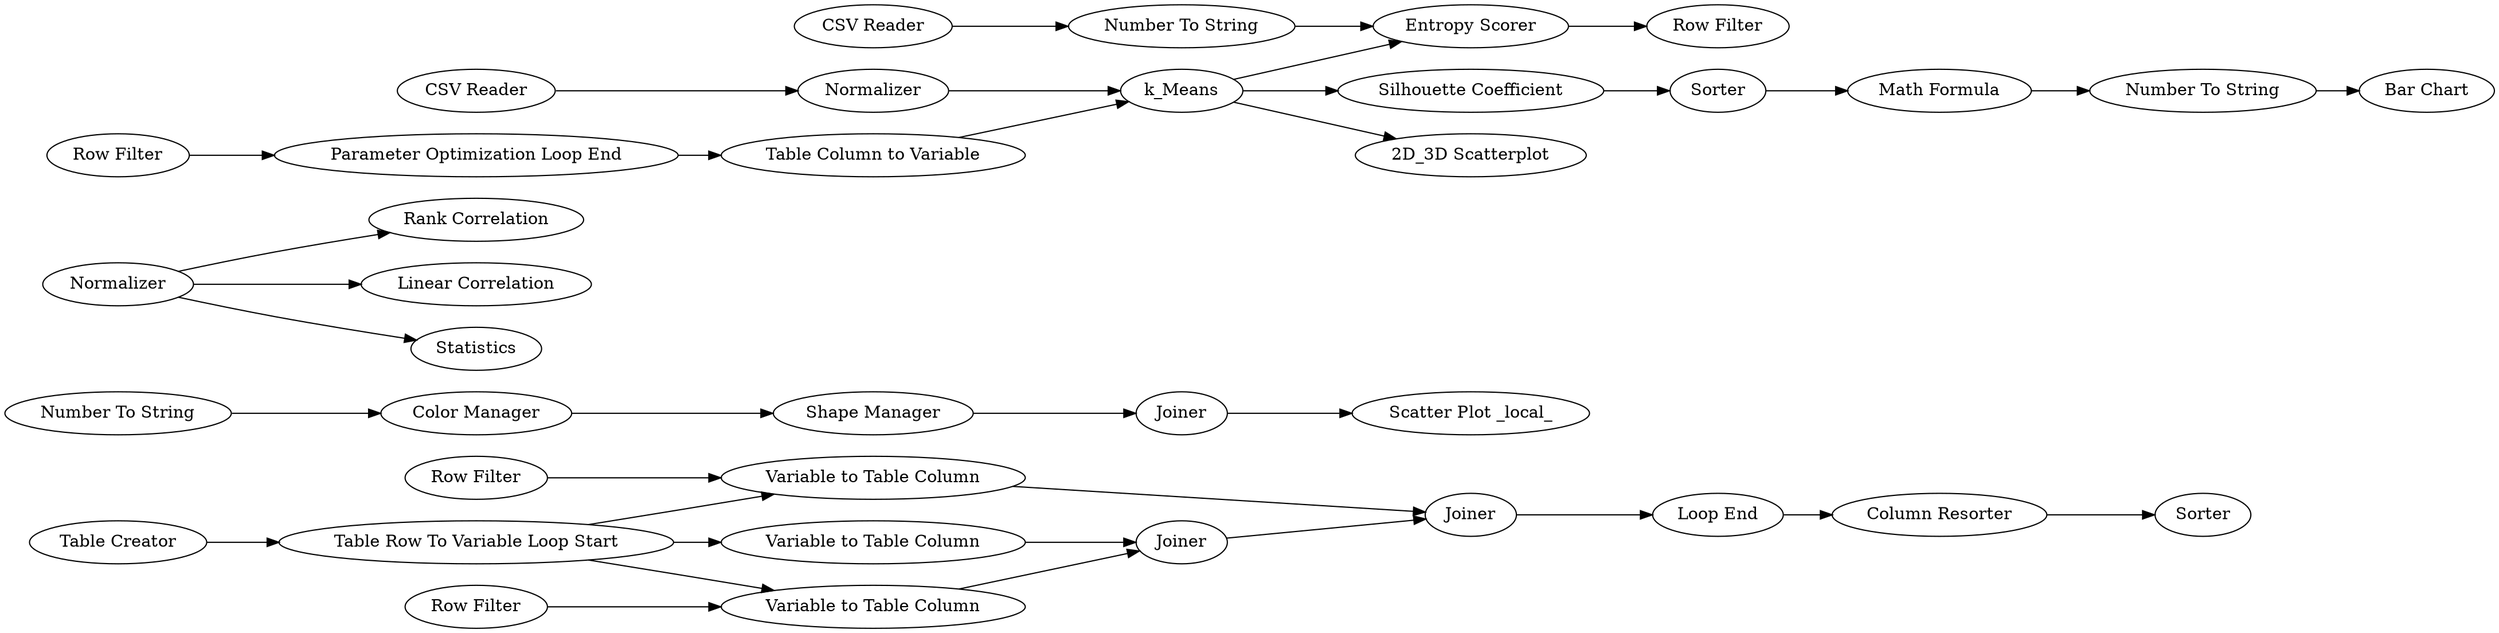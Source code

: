 digraph {
	96 -> 93
	66 -> 103
	96 -> 95
	54 -> 104
	2 -> 45
	71 -> 51
	10 -> 95
	87 -> 88
	74 -> 88
	94 -> 61
	86 -> 87
	99 -> 98
	98 -> 100
	72 -> 80
	64 -> 94
	43 -> 96
	100 -> 102
	103 -> 67
	102 -> 101
	85 -> 86
	88 -> 81
	61 -> 66
	51 -> 54
	2 -> 46
	96 -> 94
	104 -> 55
	88 -> 90
	88 -> 99
	80 -> 81
	81 -> 84
	67 -> 68
	2 -> 3
	73 -> 74
	93 -> 61
	95 -> 66
	103 [label="Loop End"]
	55 [label="Scatter Plot _local_"]
	74 [label=Normalizer]
	3 [label=Statistics]
	64 [label="Row Filter"]
	84 [label="Row Filter"]
	98 [label=Sorter]
	51 [label="Color Manager"]
	54 [label="Shape Manager"]
	10 [label="Row Filter"]
	85 [label="Row Filter"]
	86 [label="Parameter Optimization Loop End"]
	90 [label="2D_3D Scatterplot"]
	68 [label=Sorter]
	87 [label="Table Column to Variable"]
	67 [label="Column Resorter"]
	72 [label="CSV Reader"]
	101 [label="Bar Chart"]
	61 [label=Joiner]
	93 [label="Variable to Table Column"]
	100 [label="Math Formula"]
	81 [label="Entropy Scorer"]
	94 [label="Variable to Table Column"]
	99 [label="Silhouette Coefficient"]
	43 [label="Table Creator"]
	96 [label="Table Row To Variable Loop Start"]
	104 [label=Joiner]
	66 [label=Joiner]
	102 [label="Number To String"]
	71 [label="Number To String"]
	46 [label="Linear Correlation"]
	88 [label=k_Means]
	95 [label="Variable to Table Column"]
	80 [label="Number To String"]
	73 [label="CSV Reader"]
	2 [label=Normalizer]
	45 [label="Rank Correlation"]
	rankdir=LR
}
